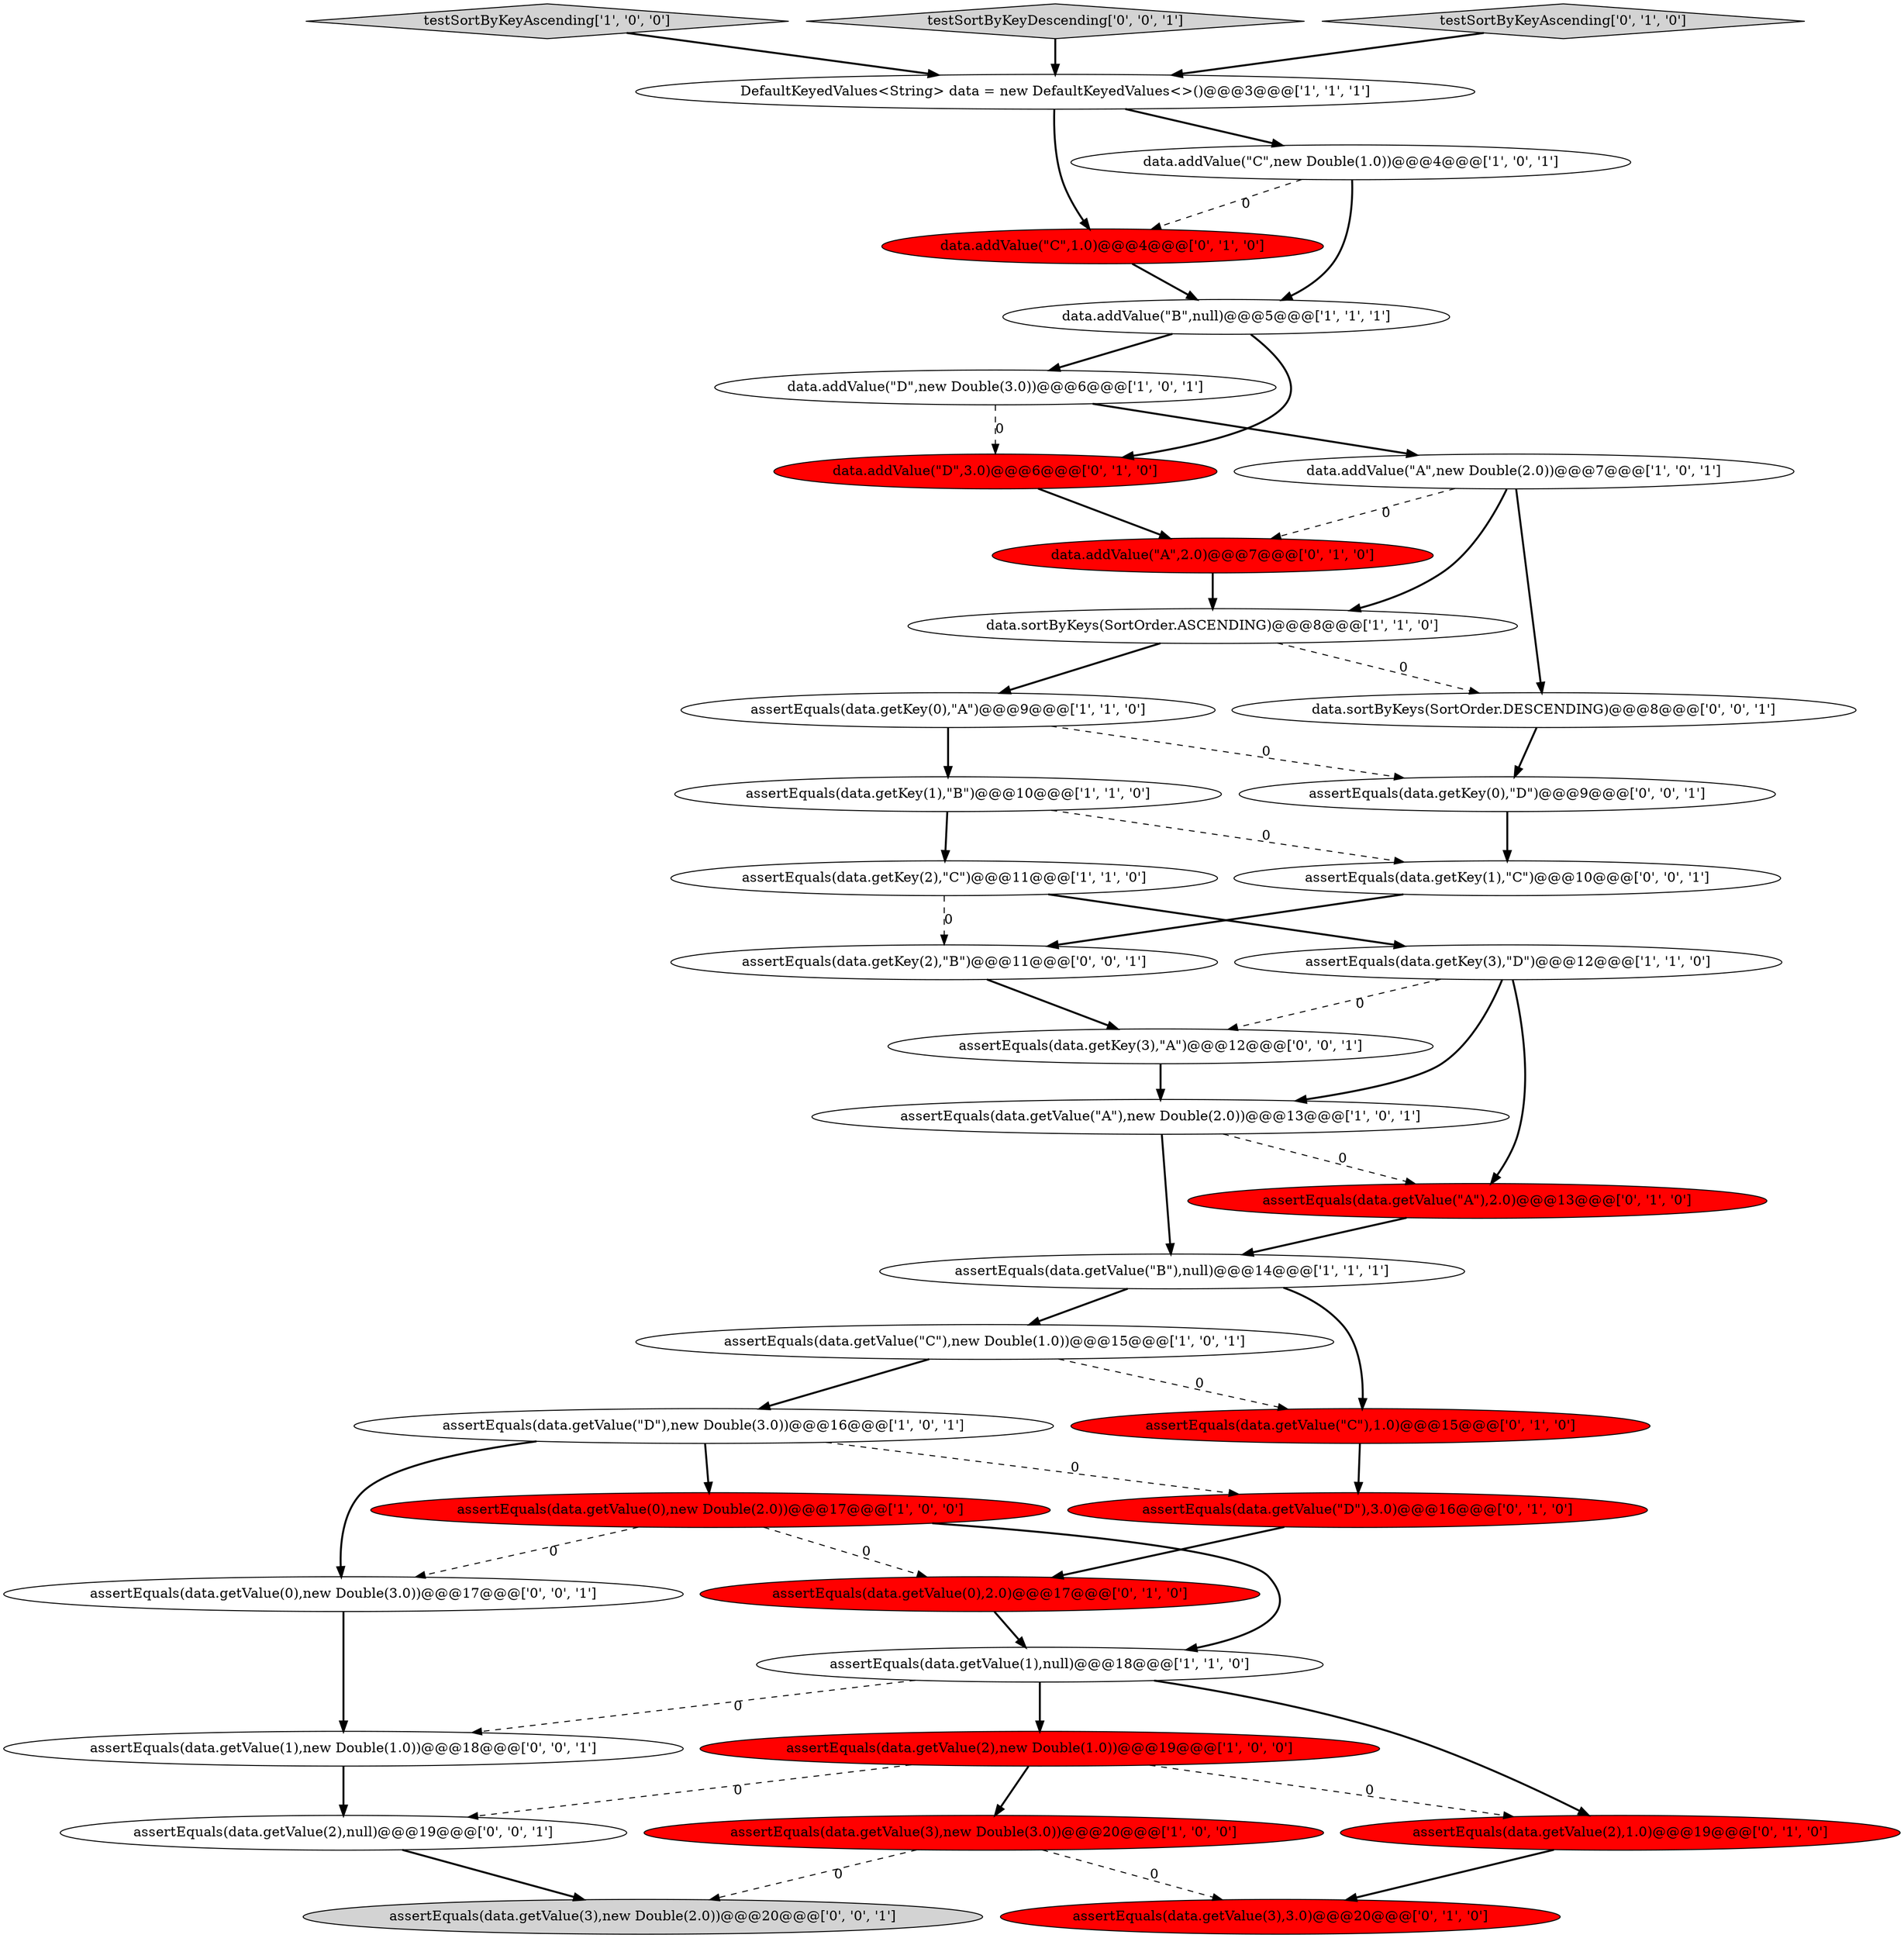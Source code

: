 digraph {
15 [style = filled, label = "data.addValue(\"D\",new Double(3.0))@@@6@@@['1', '0', '1']", fillcolor = white, shape = ellipse image = "AAA0AAABBB1BBB"];
25 [style = filled, label = "assertEquals(data.getValue(3),3.0)@@@20@@@['0', '1', '0']", fillcolor = red, shape = ellipse image = "AAA1AAABBB2BBB"];
3 [style = filled, label = "data.addValue(\"B\",null)@@@5@@@['1', '1', '1']", fillcolor = white, shape = ellipse image = "AAA0AAABBB1BBB"];
1 [style = filled, label = "assertEquals(data.getValue(\"A\"),new Double(2.0))@@@13@@@['1', '0', '1']", fillcolor = white, shape = ellipse image = "AAA0AAABBB1BBB"];
9 [style = filled, label = "assertEquals(data.getValue(\"B\"),null)@@@14@@@['1', '1', '1']", fillcolor = white, shape = ellipse image = "AAA0AAABBB1BBB"];
34 [style = filled, label = "assertEquals(data.getValue(3),new Double(2.0))@@@20@@@['0', '0', '1']", fillcolor = lightgray, shape = ellipse image = "AAA0AAABBB3BBB"];
0 [style = filled, label = "assertEquals(data.getKey(1),\"B\")@@@10@@@['1', '1', '0']", fillcolor = white, shape = ellipse image = "AAA0AAABBB1BBB"];
27 [style = filled, label = "assertEquals(data.getValue(\"A\"),2.0)@@@13@@@['0', '1', '0']", fillcolor = red, shape = ellipse image = "AAA1AAABBB2BBB"];
6 [style = filled, label = "testSortByKeyAscending['1', '0', '0']", fillcolor = lightgray, shape = diamond image = "AAA0AAABBB1BBB"];
37 [style = filled, label = "testSortByKeyDescending['0', '0', '1']", fillcolor = lightgray, shape = diamond image = "AAA0AAABBB3BBB"];
28 [style = filled, label = "data.addValue(\"D\",3.0)@@@6@@@['0', '1', '0']", fillcolor = red, shape = ellipse image = "AAA1AAABBB2BBB"];
31 [style = filled, label = "assertEquals(data.getKey(1),\"C\")@@@10@@@['0', '0', '1']", fillcolor = white, shape = ellipse image = "AAA0AAABBB3BBB"];
5 [style = filled, label = "assertEquals(data.getValue(1),null)@@@18@@@['1', '1', '0']", fillcolor = white, shape = ellipse image = "AAA0AAABBB1BBB"];
2 [style = filled, label = "assertEquals(data.getValue(0),new Double(2.0))@@@17@@@['1', '0', '0']", fillcolor = red, shape = ellipse image = "AAA1AAABBB1BBB"];
30 [style = filled, label = "assertEquals(data.getKey(3),\"A\")@@@12@@@['0', '0', '1']", fillcolor = white, shape = ellipse image = "AAA0AAABBB3BBB"];
32 [style = filled, label = "assertEquals(data.getValue(1),new Double(1.0))@@@18@@@['0', '0', '1']", fillcolor = white, shape = ellipse image = "AAA0AAABBB3BBB"];
10 [style = filled, label = "data.addValue(\"A\",new Double(2.0))@@@7@@@['1', '0', '1']", fillcolor = white, shape = ellipse image = "AAA0AAABBB1BBB"];
36 [style = filled, label = "assertEquals(data.getValue(0),new Double(3.0))@@@17@@@['0', '0', '1']", fillcolor = white, shape = ellipse image = "AAA0AAABBB3BBB"];
12 [style = filled, label = "assertEquals(data.getValue(2),new Double(1.0))@@@19@@@['1', '0', '0']", fillcolor = red, shape = ellipse image = "AAA1AAABBB1BBB"];
4 [style = filled, label = "assertEquals(data.getKey(0),\"A\")@@@9@@@['1', '1', '0']", fillcolor = white, shape = ellipse image = "AAA0AAABBB1BBB"];
8 [style = filled, label = "assertEquals(data.getValue(\"D\"),new Double(3.0))@@@16@@@['1', '0', '1']", fillcolor = white, shape = ellipse image = "AAA0AAABBB1BBB"];
19 [style = filled, label = "assertEquals(data.getValue(2),1.0)@@@19@@@['0', '1', '0']", fillcolor = red, shape = ellipse image = "AAA1AAABBB2BBB"];
11 [style = filled, label = "data.sortByKeys(SortOrder.ASCENDING)@@@8@@@['1', '1', '0']", fillcolor = white, shape = ellipse image = "AAA0AAABBB1BBB"];
24 [style = filled, label = "assertEquals(data.getValue(0),2.0)@@@17@@@['0', '1', '0']", fillcolor = red, shape = ellipse image = "AAA1AAABBB2BBB"];
33 [style = filled, label = "assertEquals(data.getKey(2),\"B\")@@@11@@@['0', '0', '1']", fillcolor = white, shape = ellipse image = "AAA0AAABBB3BBB"];
35 [style = filled, label = "assertEquals(data.getKey(0),\"D\")@@@9@@@['0', '0', '1']", fillcolor = white, shape = ellipse image = "AAA0AAABBB3BBB"];
7 [style = filled, label = "assertEquals(data.getKey(2),\"C\")@@@11@@@['1', '1', '0']", fillcolor = white, shape = ellipse image = "AAA0AAABBB1BBB"];
21 [style = filled, label = "data.addValue(\"C\",1.0)@@@4@@@['0', '1', '0']", fillcolor = red, shape = ellipse image = "AAA1AAABBB2BBB"];
22 [style = filled, label = "assertEquals(data.getValue(\"C\"),1.0)@@@15@@@['0', '1', '0']", fillcolor = red, shape = ellipse image = "AAA1AAABBB2BBB"];
23 [style = filled, label = "data.addValue(\"A\",2.0)@@@7@@@['0', '1', '0']", fillcolor = red, shape = ellipse image = "AAA1AAABBB2BBB"];
17 [style = filled, label = "data.addValue(\"C\",new Double(1.0))@@@4@@@['1', '0', '1']", fillcolor = white, shape = ellipse image = "AAA0AAABBB1BBB"];
20 [style = filled, label = "assertEquals(data.getValue(\"D\"),3.0)@@@16@@@['0', '1', '0']", fillcolor = red, shape = ellipse image = "AAA1AAABBB2BBB"];
16 [style = filled, label = "DefaultKeyedValues<String> data = new DefaultKeyedValues<>()@@@3@@@['1', '1', '1']", fillcolor = white, shape = ellipse image = "AAA0AAABBB1BBB"];
13 [style = filled, label = "assertEquals(data.getValue(3),new Double(3.0))@@@20@@@['1', '0', '0']", fillcolor = red, shape = ellipse image = "AAA1AAABBB1BBB"];
38 [style = filled, label = "assertEquals(data.getValue(2),null)@@@19@@@['0', '0', '1']", fillcolor = white, shape = ellipse image = "AAA0AAABBB3BBB"];
18 [style = filled, label = "assertEquals(data.getKey(3),\"D\")@@@12@@@['1', '1', '0']", fillcolor = white, shape = ellipse image = "AAA0AAABBB1BBB"];
26 [style = filled, label = "testSortByKeyAscending['0', '1', '0']", fillcolor = lightgray, shape = diamond image = "AAA0AAABBB2BBB"];
29 [style = filled, label = "data.sortByKeys(SortOrder.DESCENDING)@@@8@@@['0', '0', '1']", fillcolor = white, shape = ellipse image = "AAA0AAABBB3BBB"];
14 [style = filled, label = "assertEquals(data.getValue(\"C\"),new Double(1.0))@@@15@@@['1', '0', '1']", fillcolor = white, shape = ellipse image = "AAA0AAABBB1BBB"];
9->22 [style = bold, label=""];
12->38 [style = dashed, label="0"];
35->31 [style = bold, label=""];
15->10 [style = bold, label=""];
30->1 [style = bold, label=""];
15->28 [style = dashed, label="0"];
18->30 [style = dashed, label="0"];
1->27 [style = dashed, label="0"];
11->4 [style = bold, label=""];
27->9 [style = bold, label=""];
8->20 [style = dashed, label="0"];
11->29 [style = dashed, label="0"];
14->22 [style = dashed, label="0"];
36->32 [style = bold, label=""];
3->15 [style = bold, label=""];
16->17 [style = bold, label=""];
13->25 [style = dashed, label="0"];
21->3 [style = bold, label=""];
17->21 [style = dashed, label="0"];
1->9 [style = bold, label=""];
24->5 [style = bold, label=""];
4->0 [style = bold, label=""];
19->25 [style = bold, label=""];
0->7 [style = bold, label=""];
5->19 [style = bold, label=""];
12->13 [style = bold, label=""];
26->16 [style = bold, label=""];
32->38 [style = bold, label=""];
3->28 [style = bold, label=""];
8->36 [style = bold, label=""];
5->32 [style = dashed, label="0"];
12->19 [style = dashed, label="0"];
2->36 [style = dashed, label="0"];
18->1 [style = bold, label=""];
8->2 [style = bold, label=""];
5->12 [style = bold, label=""];
18->27 [style = bold, label=""];
6->16 [style = bold, label=""];
28->23 [style = bold, label=""];
16->21 [style = bold, label=""];
22->20 [style = bold, label=""];
10->29 [style = bold, label=""];
31->33 [style = bold, label=""];
0->31 [style = dashed, label="0"];
38->34 [style = bold, label=""];
9->14 [style = bold, label=""];
17->3 [style = bold, label=""];
7->18 [style = bold, label=""];
33->30 [style = bold, label=""];
14->8 [style = bold, label=""];
7->33 [style = dashed, label="0"];
29->35 [style = bold, label=""];
2->24 [style = dashed, label="0"];
23->11 [style = bold, label=""];
20->24 [style = bold, label=""];
13->34 [style = dashed, label="0"];
37->16 [style = bold, label=""];
10->23 [style = dashed, label="0"];
4->35 [style = dashed, label="0"];
2->5 [style = bold, label=""];
10->11 [style = bold, label=""];
}
